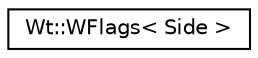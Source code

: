 digraph "Graphical Class Hierarchy"
{
 // LATEX_PDF_SIZE
  edge [fontname="Helvetica",fontsize="10",labelfontname="Helvetica",labelfontsize="10"];
  node [fontname="Helvetica",fontsize="10",shape=record];
  rankdir="LR";
  Node0 [label="Wt::WFlags\< Side \>",height=0.2,width=0.4,color="black", fillcolor="white", style="filled",URL="$classWt_1_1WFlags.html",tooltip=" "];
}
